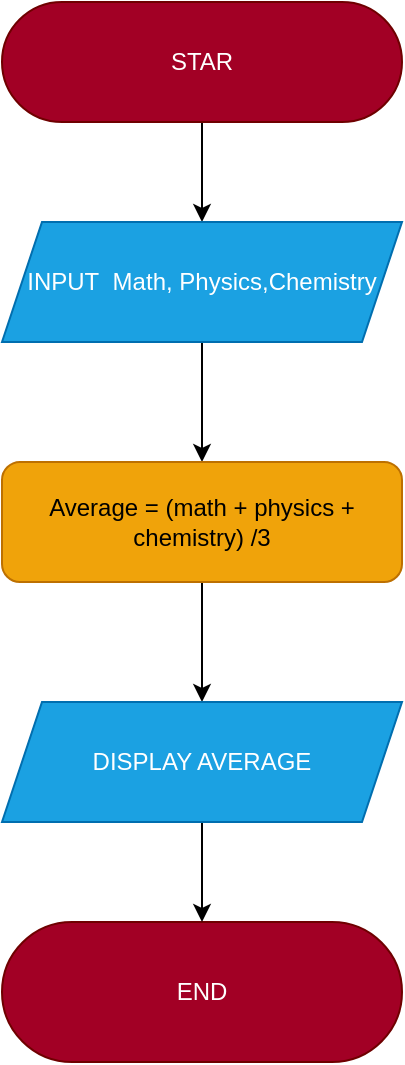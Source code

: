 <mxfile>
    <diagram id="xwqrCyuiSlWzP-6Pqalu" name="Page-1">
        <mxGraphModel dx="813" dy="568" grid="1" gridSize="10" guides="1" tooltips="1" connect="1" arrows="1" fold="1" page="1" pageScale="1" pageWidth="850" pageHeight="1100" math="0" shadow="0">
            <root>
                <mxCell id="0"/>
                <mxCell id="1" parent="0"/>
                <mxCell id="9" style="edgeStyle=none;html=1;" parent="1" source="2" target="6" edge="1">
                    <mxGeometry relative="1" as="geometry"/>
                </mxCell>
                <mxCell id="2" value="STAR" style="rounded=1;whiteSpace=wrap;html=1;arcSize=50;fillColor=#a20025;fontColor=#ffffff;strokeColor=#6F0000;" parent="1" vertex="1">
                    <mxGeometry x="280" y="10" width="200" height="60" as="geometry"/>
                </mxCell>
                <mxCell id="3" value="END" style="rounded=1;whiteSpace=wrap;html=1;arcSize=50;fillColor=#a20025;fontColor=#ffffff;strokeColor=#6F0000;" parent="1" vertex="1">
                    <mxGeometry x="280" y="470" width="200" height="70" as="geometry"/>
                </mxCell>
                <mxCell id="10" value="" style="edgeStyle=none;html=1;" parent="1" source="6" target="7" edge="1">
                    <mxGeometry relative="1" as="geometry"/>
                </mxCell>
                <mxCell id="6" value="INPUT&amp;nbsp; Math, Physics,Chemistry" style="shape=parallelogram;perimeter=parallelogramPerimeter;whiteSpace=wrap;html=1;fixedSize=1;fillColor=#1ba1e2;fontColor=#ffffff;strokeColor=#006EAF;" parent="1" vertex="1">
                    <mxGeometry x="280" y="120" width="200" height="60" as="geometry"/>
                </mxCell>
                <mxCell id="11" value="" style="edgeStyle=none;html=1;" parent="1" source="7" target="8" edge="1">
                    <mxGeometry relative="1" as="geometry"/>
                </mxCell>
                <mxCell id="7" value="Average = (math + physics + chemistry) /3" style="rounded=1;whiteSpace=wrap;html=1;fillColor=#f0a30a;fontColor=#000000;strokeColor=#BD7000;" parent="1" vertex="1">
                    <mxGeometry x="280" y="240" width="200" height="60" as="geometry"/>
                </mxCell>
                <mxCell id="12" value="" style="edgeStyle=none;html=1;" parent="1" source="8" target="3" edge="1">
                    <mxGeometry relative="1" as="geometry"/>
                </mxCell>
                <mxCell id="8" value="DISPLAY AVERAGE" style="shape=parallelogram;perimeter=parallelogramPerimeter;whiteSpace=wrap;html=1;fixedSize=1;fillColor=#1ba1e2;fontColor=#ffffff;strokeColor=#006EAF;" parent="1" vertex="1">
                    <mxGeometry x="280" y="360" width="200" height="60" as="geometry"/>
                </mxCell>
            </root>
        </mxGraphModel>
    </diagram>
</mxfile>